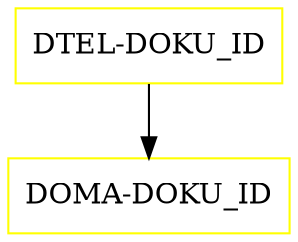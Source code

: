 digraph G {
  "DTEL-DOKU_ID" [shape=box,color=yellow];
  "DOMA-DOKU_ID" [shape=box,color=yellow,URL="./DOMA_DOKU_ID.html"];
  "DTEL-DOKU_ID" -> "DOMA-DOKU_ID";
}
